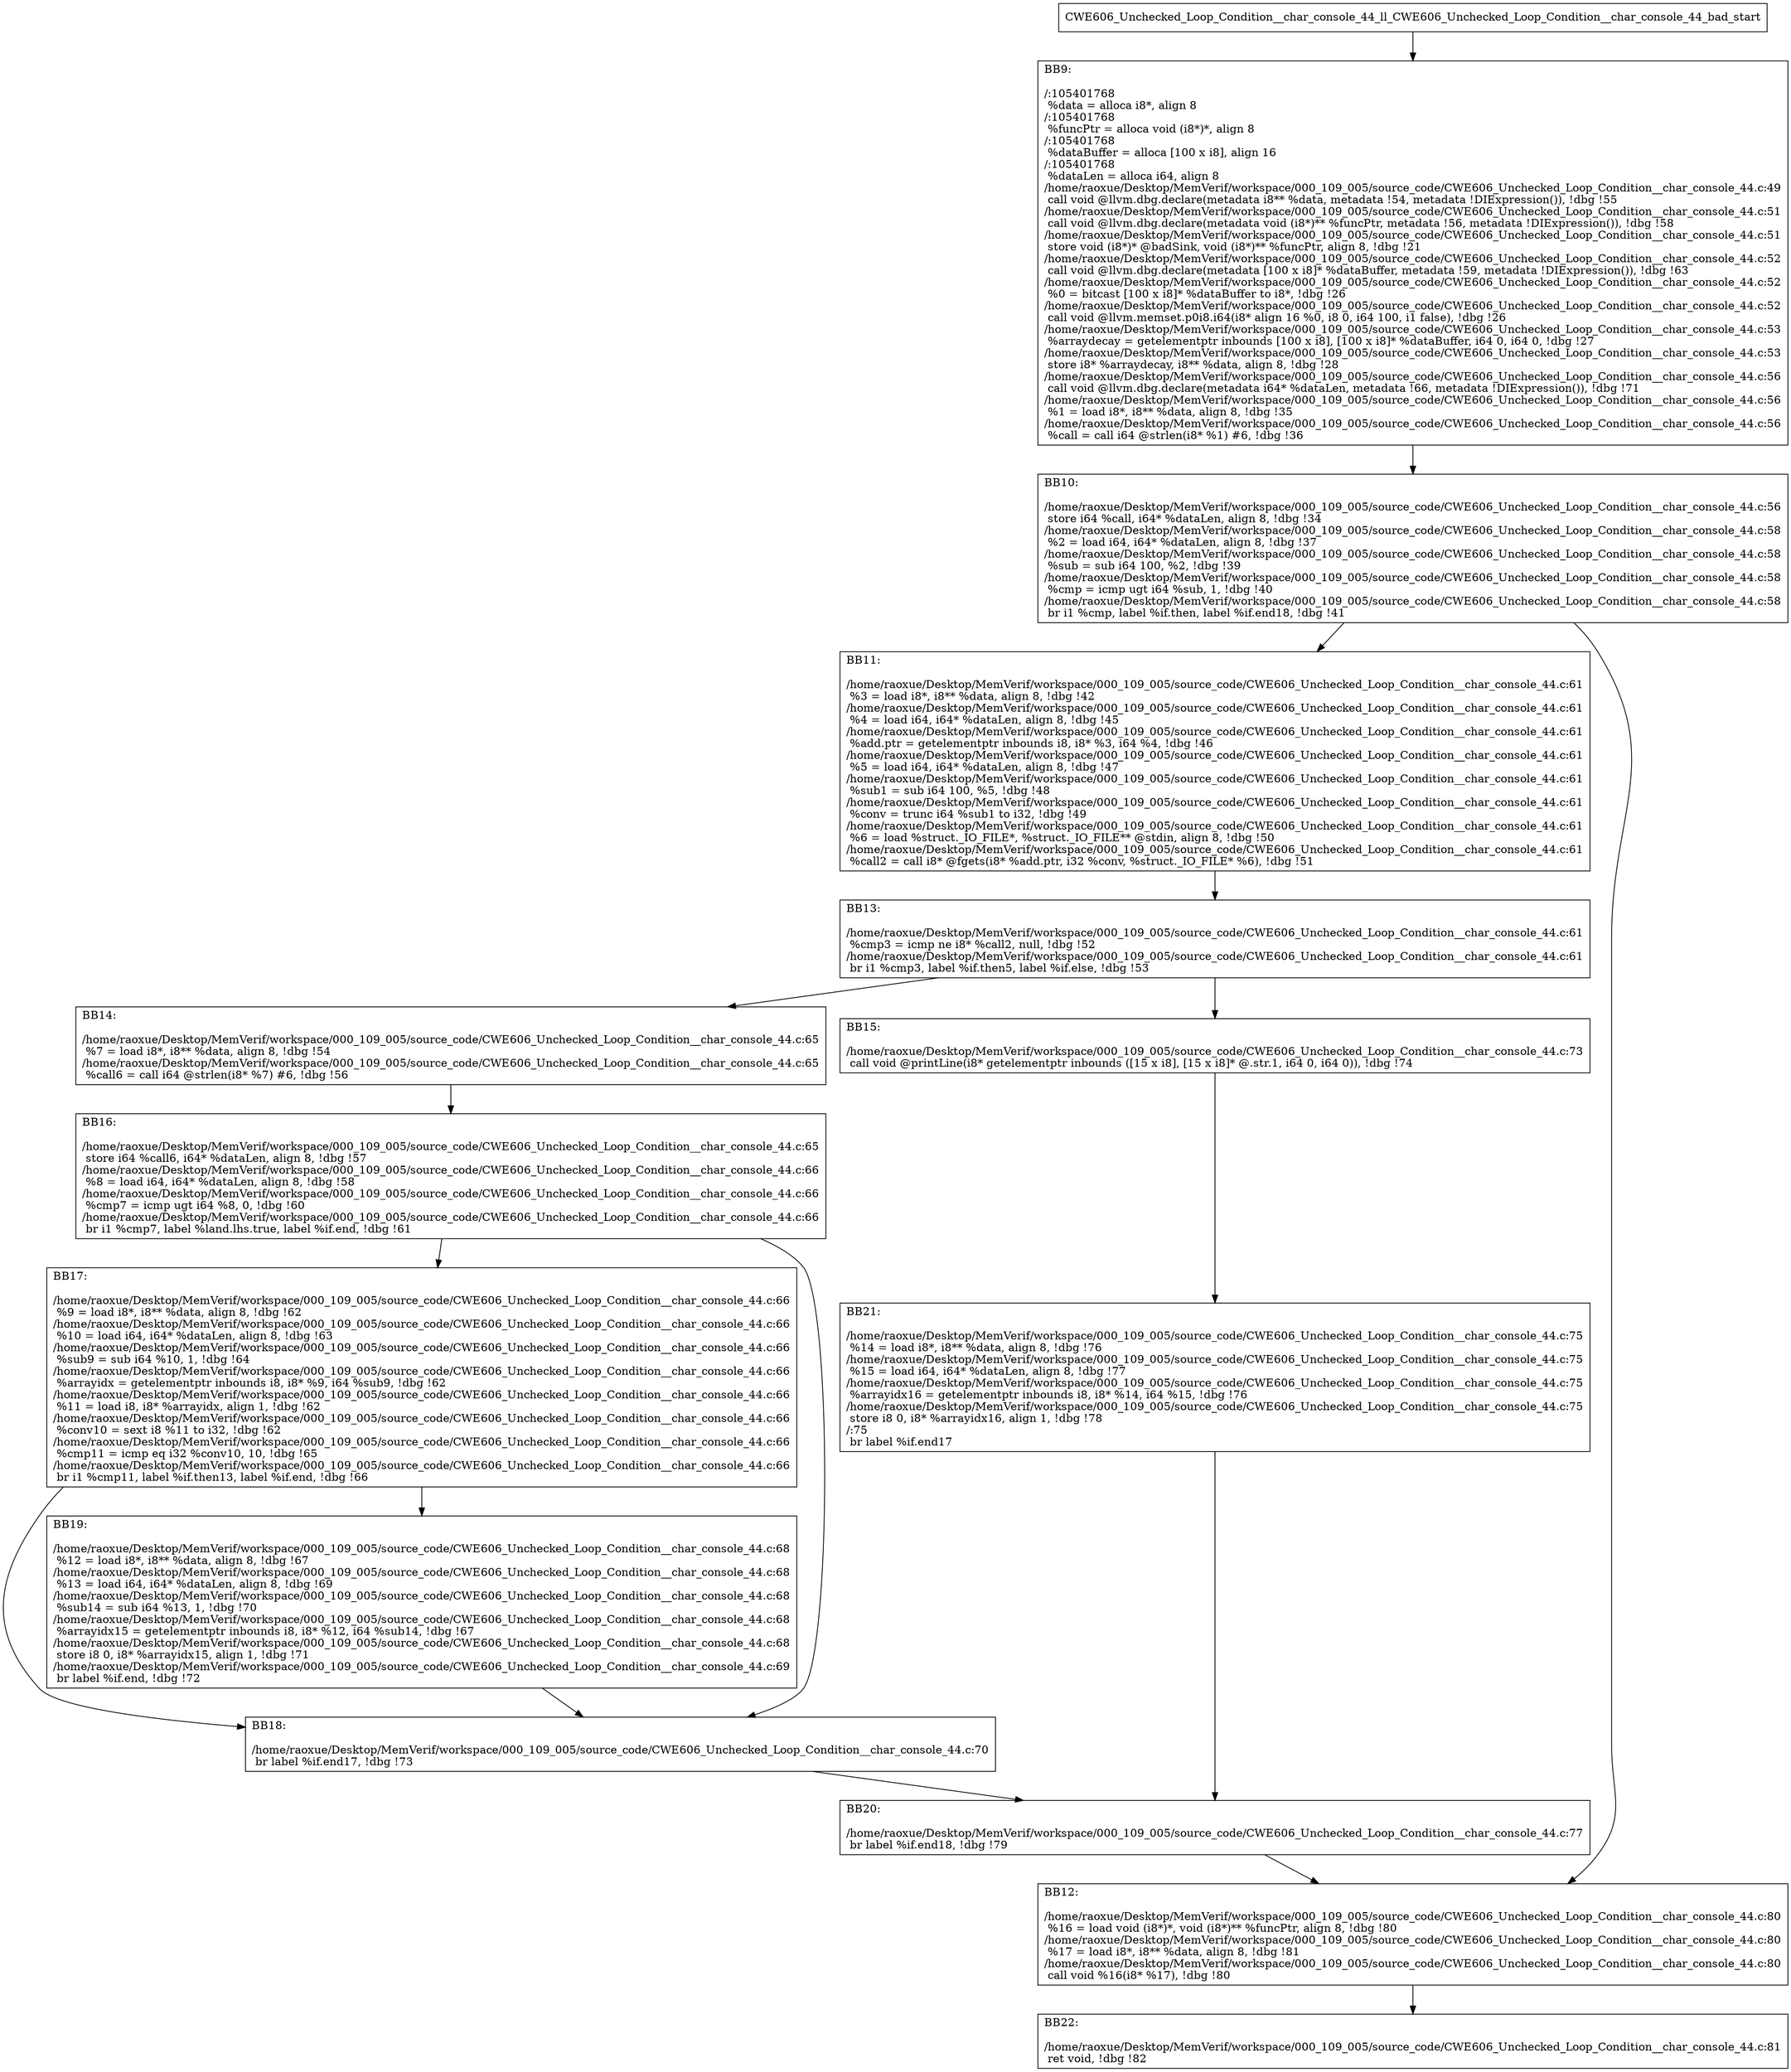 digraph "CFG for'CWE606_Unchecked_Loop_Condition__char_console_44_ll_CWE606_Unchecked_Loop_Condition__char_console_44_bad' function" {
	BBCWE606_Unchecked_Loop_Condition__char_console_44_ll_CWE606_Unchecked_Loop_Condition__char_console_44_bad_start[shape=record,label="{CWE606_Unchecked_Loop_Condition__char_console_44_ll_CWE606_Unchecked_Loop_Condition__char_console_44_bad_start}"];
	BBCWE606_Unchecked_Loop_Condition__char_console_44_ll_CWE606_Unchecked_Loop_Condition__char_console_44_bad_start-> CWE606_Unchecked_Loop_Condition__char_console_44_ll_CWE606_Unchecked_Loop_Condition__char_console_44_badBB9;
	CWE606_Unchecked_Loop_Condition__char_console_44_ll_CWE606_Unchecked_Loop_Condition__char_console_44_badBB9 [shape=record, label="{BB9:\l\l/:105401768\l
  %data = alloca i8*, align 8\l
/:105401768\l
  %funcPtr = alloca void (i8*)*, align 8\l
/:105401768\l
  %dataBuffer = alloca [100 x i8], align 16\l
/:105401768\l
  %dataLen = alloca i64, align 8\l
/home/raoxue/Desktop/MemVerif/workspace/000_109_005/source_code/CWE606_Unchecked_Loop_Condition__char_console_44.c:49\l
  call void @llvm.dbg.declare(metadata i8** %data, metadata !54, metadata !DIExpression()), !dbg !55\l
/home/raoxue/Desktop/MemVerif/workspace/000_109_005/source_code/CWE606_Unchecked_Loop_Condition__char_console_44.c:51\l
  call void @llvm.dbg.declare(metadata void (i8*)** %funcPtr, metadata !56, metadata !DIExpression()), !dbg !58\l
/home/raoxue/Desktop/MemVerif/workspace/000_109_005/source_code/CWE606_Unchecked_Loop_Condition__char_console_44.c:51\l
  store void (i8*)* @badSink, void (i8*)** %funcPtr, align 8, !dbg !21\l
/home/raoxue/Desktop/MemVerif/workspace/000_109_005/source_code/CWE606_Unchecked_Loop_Condition__char_console_44.c:52\l
  call void @llvm.dbg.declare(metadata [100 x i8]* %dataBuffer, metadata !59, metadata !DIExpression()), !dbg !63\l
/home/raoxue/Desktop/MemVerif/workspace/000_109_005/source_code/CWE606_Unchecked_Loop_Condition__char_console_44.c:52\l
  %0 = bitcast [100 x i8]* %dataBuffer to i8*, !dbg !26\l
/home/raoxue/Desktop/MemVerif/workspace/000_109_005/source_code/CWE606_Unchecked_Loop_Condition__char_console_44.c:52\l
  call void @llvm.memset.p0i8.i64(i8* align 16 %0, i8 0, i64 100, i1 false), !dbg !26\l
/home/raoxue/Desktop/MemVerif/workspace/000_109_005/source_code/CWE606_Unchecked_Loop_Condition__char_console_44.c:53\l
  %arraydecay = getelementptr inbounds [100 x i8], [100 x i8]* %dataBuffer, i64 0, i64 0, !dbg !27\l
/home/raoxue/Desktop/MemVerif/workspace/000_109_005/source_code/CWE606_Unchecked_Loop_Condition__char_console_44.c:53\l
  store i8* %arraydecay, i8** %data, align 8, !dbg !28\l
/home/raoxue/Desktop/MemVerif/workspace/000_109_005/source_code/CWE606_Unchecked_Loop_Condition__char_console_44.c:56\l
  call void @llvm.dbg.declare(metadata i64* %dataLen, metadata !66, metadata !DIExpression()), !dbg !71\l
/home/raoxue/Desktop/MemVerif/workspace/000_109_005/source_code/CWE606_Unchecked_Loop_Condition__char_console_44.c:56\l
  %1 = load i8*, i8** %data, align 8, !dbg !35\l
/home/raoxue/Desktop/MemVerif/workspace/000_109_005/source_code/CWE606_Unchecked_Loop_Condition__char_console_44.c:56\l
  %call = call i64 @strlen(i8* %1) #6, !dbg !36\l
}"];
	CWE606_Unchecked_Loop_Condition__char_console_44_ll_CWE606_Unchecked_Loop_Condition__char_console_44_badBB9-> CWE606_Unchecked_Loop_Condition__char_console_44_ll_CWE606_Unchecked_Loop_Condition__char_console_44_badBB10;
	CWE606_Unchecked_Loop_Condition__char_console_44_ll_CWE606_Unchecked_Loop_Condition__char_console_44_badBB10 [shape=record, label="{BB10:\l\l/home/raoxue/Desktop/MemVerif/workspace/000_109_005/source_code/CWE606_Unchecked_Loop_Condition__char_console_44.c:56\l
  store i64 %call, i64* %dataLen, align 8, !dbg !34\l
/home/raoxue/Desktop/MemVerif/workspace/000_109_005/source_code/CWE606_Unchecked_Loop_Condition__char_console_44.c:58\l
  %2 = load i64, i64* %dataLen, align 8, !dbg !37\l
/home/raoxue/Desktop/MemVerif/workspace/000_109_005/source_code/CWE606_Unchecked_Loop_Condition__char_console_44.c:58\l
  %sub = sub i64 100, %2, !dbg !39\l
/home/raoxue/Desktop/MemVerif/workspace/000_109_005/source_code/CWE606_Unchecked_Loop_Condition__char_console_44.c:58\l
  %cmp = icmp ugt i64 %sub, 1, !dbg !40\l
/home/raoxue/Desktop/MemVerif/workspace/000_109_005/source_code/CWE606_Unchecked_Loop_Condition__char_console_44.c:58\l
  br i1 %cmp, label %if.then, label %if.end18, !dbg !41\l
}"];
	CWE606_Unchecked_Loop_Condition__char_console_44_ll_CWE606_Unchecked_Loop_Condition__char_console_44_badBB10-> CWE606_Unchecked_Loop_Condition__char_console_44_ll_CWE606_Unchecked_Loop_Condition__char_console_44_badBB11;
	CWE606_Unchecked_Loop_Condition__char_console_44_ll_CWE606_Unchecked_Loop_Condition__char_console_44_badBB10-> CWE606_Unchecked_Loop_Condition__char_console_44_ll_CWE606_Unchecked_Loop_Condition__char_console_44_badBB12;
	CWE606_Unchecked_Loop_Condition__char_console_44_ll_CWE606_Unchecked_Loop_Condition__char_console_44_badBB11 [shape=record, label="{BB11:\l\l/home/raoxue/Desktop/MemVerif/workspace/000_109_005/source_code/CWE606_Unchecked_Loop_Condition__char_console_44.c:61\l
  %3 = load i8*, i8** %data, align 8, !dbg !42\l
/home/raoxue/Desktop/MemVerif/workspace/000_109_005/source_code/CWE606_Unchecked_Loop_Condition__char_console_44.c:61\l
  %4 = load i64, i64* %dataLen, align 8, !dbg !45\l
/home/raoxue/Desktop/MemVerif/workspace/000_109_005/source_code/CWE606_Unchecked_Loop_Condition__char_console_44.c:61\l
  %add.ptr = getelementptr inbounds i8, i8* %3, i64 %4, !dbg !46\l
/home/raoxue/Desktop/MemVerif/workspace/000_109_005/source_code/CWE606_Unchecked_Loop_Condition__char_console_44.c:61\l
  %5 = load i64, i64* %dataLen, align 8, !dbg !47\l
/home/raoxue/Desktop/MemVerif/workspace/000_109_005/source_code/CWE606_Unchecked_Loop_Condition__char_console_44.c:61\l
  %sub1 = sub i64 100, %5, !dbg !48\l
/home/raoxue/Desktop/MemVerif/workspace/000_109_005/source_code/CWE606_Unchecked_Loop_Condition__char_console_44.c:61\l
  %conv = trunc i64 %sub1 to i32, !dbg !49\l
/home/raoxue/Desktop/MemVerif/workspace/000_109_005/source_code/CWE606_Unchecked_Loop_Condition__char_console_44.c:61\l
  %6 = load %struct._IO_FILE*, %struct._IO_FILE** @stdin, align 8, !dbg !50\l
/home/raoxue/Desktop/MemVerif/workspace/000_109_005/source_code/CWE606_Unchecked_Loop_Condition__char_console_44.c:61\l
  %call2 = call i8* @fgets(i8* %add.ptr, i32 %conv, %struct._IO_FILE* %6), !dbg !51\l
}"];
	CWE606_Unchecked_Loop_Condition__char_console_44_ll_CWE606_Unchecked_Loop_Condition__char_console_44_badBB11-> CWE606_Unchecked_Loop_Condition__char_console_44_ll_CWE606_Unchecked_Loop_Condition__char_console_44_badBB13;
	CWE606_Unchecked_Loop_Condition__char_console_44_ll_CWE606_Unchecked_Loop_Condition__char_console_44_badBB13 [shape=record, label="{BB13:\l\l/home/raoxue/Desktop/MemVerif/workspace/000_109_005/source_code/CWE606_Unchecked_Loop_Condition__char_console_44.c:61\l
  %cmp3 = icmp ne i8* %call2, null, !dbg !52\l
/home/raoxue/Desktop/MemVerif/workspace/000_109_005/source_code/CWE606_Unchecked_Loop_Condition__char_console_44.c:61\l
  br i1 %cmp3, label %if.then5, label %if.else, !dbg !53\l
}"];
	CWE606_Unchecked_Loop_Condition__char_console_44_ll_CWE606_Unchecked_Loop_Condition__char_console_44_badBB13-> CWE606_Unchecked_Loop_Condition__char_console_44_ll_CWE606_Unchecked_Loop_Condition__char_console_44_badBB14;
	CWE606_Unchecked_Loop_Condition__char_console_44_ll_CWE606_Unchecked_Loop_Condition__char_console_44_badBB13-> CWE606_Unchecked_Loop_Condition__char_console_44_ll_CWE606_Unchecked_Loop_Condition__char_console_44_badBB15;
	CWE606_Unchecked_Loop_Condition__char_console_44_ll_CWE606_Unchecked_Loop_Condition__char_console_44_badBB14 [shape=record, label="{BB14:\l\l/home/raoxue/Desktop/MemVerif/workspace/000_109_005/source_code/CWE606_Unchecked_Loop_Condition__char_console_44.c:65\l
  %7 = load i8*, i8** %data, align 8, !dbg !54\l
/home/raoxue/Desktop/MemVerif/workspace/000_109_005/source_code/CWE606_Unchecked_Loop_Condition__char_console_44.c:65\l
  %call6 = call i64 @strlen(i8* %7) #6, !dbg !56\l
}"];
	CWE606_Unchecked_Loop_Condition__char_console_44_ll_CWE606_Unchecked_Loop_Condition__char_console_44_badBB14-> CWE606_Unchecked_Loop_Condition__char_console_44_ll_CWE606_Unchecked_Loop_Condition__char_console_44_badBB16;
	CWE606_Unchecked_Loop_Condition__char_console_44_ll_CWE606_Unchecked_Loop_Condition__char_console_44_badBB16 [shape=record, label="{BB16:\l\l/home/raoxue/Desktop/MemVerif/workspace/000_109_005/source_code/CWE606_Unchecked_Loop_Condition__char_console_44.c:65\l
  store i64 %call6, i64* %dataLen, align 8, !dbg !57\l
/home/raoxue/Desktop/MemVerif/workspace/000_109_005/source_code/CWE606_Unchecked_Loop_Condition__char_console_44.c:66\l
  %8 = load i64, i64* %dataLen, align 8, !dbg !58\l
/home/raoxue/Desktop/MemVerif/workspace/000_109_005/source_code/CWE606_Unchecked_Loop_Condition__char_console_44.c:66\l
  %cmp7 = icmp ugt i64 %8, 0, !dbg !60\l
/home/raoxue/Desktop/MemVerif/workspace/000_109_005/source_code/CWE606_Unchecked_Loop_Condition__char_console_44.c:66\l
  br i1 %cmp7, label %land.lhs.true, label %if.end, !dbg !61\l
}"];
	CWE606_Unchecked_Loop_Condition__char_console_44_ll_CWE606_Unchecked_Loop_Condition__char_console_44_badBB16-> CWE606_Unchecked_Loop_Condition__char_console_44_ll_CWE606_Unchecked_Loop_Condition__char_console_44_badBB17;
	CWE606_Unchecked_Loop_Condition__char_console_44_ll_CWE606_Unchecked_Loop_Condition__char_console_44_badBB16-> CWE606_Unchecked_Loop_Condition__char_console_44_ll_CWE606_Unchecked_Loop_Condition__char_console_44_badBB18;
	CWE606_Unchecked_Loop_Condition__char_console_44_ll_CWE606_Unchecked_Loop_Condition__char_console_44_badBB17 [shape=record, label="{BB17:\l\l/home/raoxue/Desktop/MemVerif/workspace/000_109_005/source_code/CWE606_Unchecked_Loop_Condition__char_console_44.c:66\l
  %9 = load i8*, i8** %data, align 8, !dbg !62\l
/home/raoxue/Desktop/MemVerif/workspace/000_109_005/source_code/CWE606_Unchecked_Loop_Condition__char_console_44.c:66\l
  %10 = load i64, i64* %dataLen, align 8, !dbg !63\l
/home/raoxue/Desktop/MemVerif/workspace/000_109_005/source_code/CWE606_Unchecked_Loop_Condition__char_console_44.c:66\l
  %sub9 = sub i64 %10, 1, !dbg !64\l
/home/raoxue/Desktop/MemVerif/workspace/000_109_005/source_code/CWE606_Unchecked_Loop_Condition__char_console_44.c:66\l
  %arrayidx = getelementptr inbounds i8, i8* %9, i64 %sub9, !dbg !62\l
/home/raoxue/Desktop/MemVerif/workspace/000_109_005/source_code/CWE606_Unchecked_Loop_Condition__char_console_44.c:66\l
  %11 = load i8, i8* %arrayidx, align 1, !dbg !62\l
/home/raoxue/Desktop/MemVerif/workspace/000_109_005/source_code/CWE606_Unchecked_Loop_Condition__char_console_44.c:66\l
  %conv10 = sext i8 %11 to i32, !dbg !62\l
/home/raoxue/Desktop/MemVerif/workspace/000_109_005/source_code/CWE606_Unchecked_Loop_Condition__char_console_44.c:66\l
  %cmp11 = icmp eq i32 %conv10, 10, !dbg !65\l
/home/raoxue/Desktop/MemVerif/workspace/000_109_005/source_code/CWE606_Unchecked_Loop_Condition__char_console_44.c:66\l
  br i1 %cmp11, label %if.then13, label %if.end, !dbg !66\l
}"];
	CWE606_Unchecked_Loop_Condition__char_console_44_ll_CWE606_Unchecked_Loop_Condition__char_console_44_badBB17-> CWE606_Unchecked_Loop_Condition__char_console_44_ll_CWE606_Unchecked_Loop_Condition__char_console_44_badBB19;
	CWE606_Unchecked_Loop_Condition__char_console_44_ll_CWE606_Unchecked_Loop_Condition__char_console_44_badBB17-> CWE606_Unchecked_Loop_Condition__char_console_44_ll_CWE606_Unchecked_Loop_Condition__char_console_44_badBB18;
	CWE606_Unchecked_Loop_Condition__char_console_44_ll_CWE606_Unchecked_Loop_Condition__char_console_44_badBB19 [shape=record, label="{BB19:\l\l/home/raoxue/Desktop/MemVerif/workspace/000_109_005/source_code/CWE606_Unchecked_Loop_Condition__char_console_44.c:68\l
  %12 = load i8*, i8** %data, align 8, !dbg !67\l
/home/raoxue/Desktop/MemVerif/workspace/000_109_005/source_code/CWE606_Unchecked_Loop_Condition__char_console_44.c:68\l
  %13 = load i64, i64* %dataLen, align 8, !dbg !69\l
/home/raoxue/Desktop/MemVerif/workspace/000_109_005/source_code/CWE606_Unchecked_Loop_Condition__char_console_44.c:68\l
  %sub14 = sub i64 %13, 1, !dbg !70\l
/home/raoxue/Desktop/MemVerif/workspace/000_109_005/source_code/CWE606_Unchecked_Loop_Condition__char_console_44.c:68\l
  %arrayidx15 = getelementptr inbounds i8, i8* %12, i64 %sub14, !dbg !67\l
/home/raoxue/Desktop/MemVerif/workspace/000_109_005/source_code/CWE606_Unchecked_Loop_Condition__char_console_44.c:68\l
  store i8 0, i8* %arrayidx15, align 1, !dbg !71\l
/home/raoxue/Desktop/MemVerif/workspace/000_109_005/source_code/CWE606_Unchecked_Loop_Condition__char_console_44.c:69\l
  br label %if.end, !dbg !72\l
}"];
	CWE606_Unchecked_Loop_Condition__char_console_44_ll_CWE606_Unchecked_Loop_Condition__char_console_44_badBB19-> CWE606_Unchecked_Loop_Condition__char_console_44_ll_CWE606_Unchecked_Loop_Condition__char_console_44_badBB18;
	CWE606_Unchecked_Loop_Condition__char_console_44_ll_CWE606_Unchecked_Loop_Condition__char_console_44_badBB18 [shape=record, label="{BB18:\l\l/home/raoxue/Desktop/MemVerif/workspace/000_109_005/source_code/CWE606_Unchecked_Loop_Condition__char_console_44.c:70\l
  br label %if.end17, !dbg !73\l
}"];
	CWE606_Unchecked_Loop_Condition__char_console_44_ll_CWE606_Unchecked_Loop_Condition__char_console_44_badBB18-> CWE606_Unchecked_Loop_Condition__char_console_44_ll_CWE606_Unchecked_Loop_Condition__char_console_44_badBB20;
	CWE606_Unchecked_Loop_Condition__char_console_44_ll_CWE606_Unchecked_Loop_Condition__char_console_44_badBB15 [shape=record, label="{BB15:\l\l/home/raoxue/Desktop/MemVerif/workspace/000_109_005/source_code/CWE606_Unchecked_Loop_Condition__char_console_44.c:73\l
  call void @printLine(i8* getelementptr inbounds ([15 x i8], [15 x i8]* @.str.1, i64 0, i64 0)), !dbg !74\l
}"];
	CWE606_Unchecked_Loop_Condition__char_console_44_ll_CWE606_Unchecked_Loop_Condition__char_console_44_badBB15-> CWE606_Unchecked_Loop_Condition__char_console_44_ll_CWE606_Unchecked_Loop_Condition__char_console_44_badBB21;
	CWE606_Unchecked_Loop_Condition__char_console_44_ll_CWE606_Unchecked_Loop_Condition__char_console_44_badBB21 [shape=record, label="{BB21:\l\l/home/raoxue/Desktop/MemVerif/workspace/000_109_005/source_code/CWE606_Unchecked_Loop_Condition__char_console_44.c:75\l
  %14 = load i8*, i8** %data, align 8, !dbg !76\l
/home/raoxue/Desktop/MemVerif/workspace/000_109_005/source_code/CWE606_Unchecked_Loop_Condition__char_console_44.c:75\l
  %15 = load i64, i64* %dataLen, align 8, !dbg !77\l
/home/raoxue/Desktop/MemVerif/workspace/000_109_005/source_code/CWE606_Unchecked_Loop_Condition__char_console_44.c:75\l
  %arrayidx16 = getelementptr inbounds i8, i8* %14, i64 %15, !dbg !76\l
/home/raoxue/Desktop/MemVerif/workspace/000_109_005/source_code/CWE606_Unchecked_Loop_Condition__char_console_44.c:75\l
  store i8 0, i8* %arrayidx16, align 1, !dbg !78\l
/:75\l
  br label %if.end17\l
}"];
	CWE606_Unchecked_Loop_Condition__char_console_44_ll_CWE606_Unchecked_Loop_Condition__char_console_44_badBB21-> CWE606_Unchecked_Loop_Condition__char_console_44_ll_CWE606_Unchecked_Loop_Condition__char_console_44_badBB20;
	CWE606_Unchecked_Loop_Condition__char_console_44_ll_CWE606_Unchecked_Loop_Condition__char_console_44_badBB20 [shape=record, label="{BB20:\l\l/home/raoxue/Desktop/MemVerif/workspace/000_109_005/source_code/CWE606_Unchecked_Loop_Condition__char_console_44.c:77\l
  br label %if.end18, !dbg !79\l
}"];
	CWE606_Unchecked_Loop_Condition__char_console_44_ll_CWE606_Unchecked_Loop_Condition__char_console_44_badBB20-> CWE606_Unchecked_Loop_Condition__char_console_44_ll_CWE606_Unchecked_Loop_Condition__char_console_44_badBB12;
	CWE606_Unchecked_Loop_Condition__char_console_44_ll_CWE606_Unchecked_Loop_Condition__char_console_44_badBB12 [shape=record, label="{BB12:\l\l/home/raoxue/Desktop/MemVerif/workspace/000_109_005/source_code/CWE606_Unchecked_Loop_Condition__char_console_44.c:80\l
  %16 = load void (i8*)*, void (i8*)** %funcPtr, align 8, !dbg !80\l
/home/raoxue/Desktop/MemVerif/workspace/000_109_005/source_code/CWE606_Unchecked_Loop_Condition__char_console_44.c:80\l
  %17 = load i8*, i8** %data, align 8, !dbg !81\l
/home/raoxue/Desktop/MemVerif/workspace/000_109_005/source_code/CWE606_Unchecked_Loop_Condition__char_console_44.c:80\l
  call void %16(i8* %17), !dbg !80\l
}"];
	CWE606_Unchecked_Loop_Condition__char_console_44_ll_CWE606_Unchecked_Loop_Condition__char_console_44_badBB12-> CWE606_Unchecked_Loop_Condition__char_console_44_ll_CWE606_Unchecked_Loop_Condition__char_console_44_badBB22;
	CWE606_Unchecked_Loop_Condition__char_console_44_ll_CWE606_Unchecked_Loop_Condition__char_console_44_badBB22 [shape=record, label="{BB22:\l\l/home/raoxue/Desktop/MemVerif/workspace/000_109_005/source_code/CWE606_Unchecked_Loop_Condition__char_console_44.c:81\l
  ret void, !dbg !82\l
}"];
}

